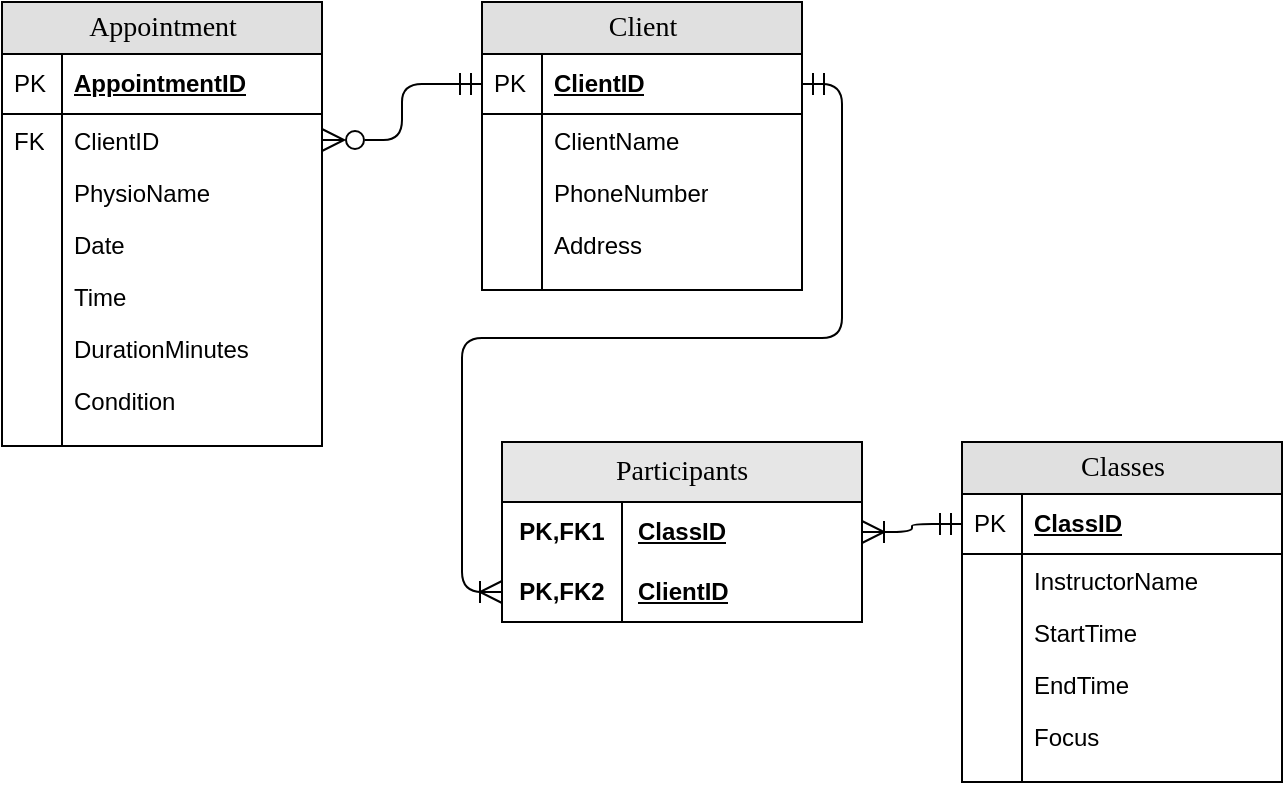 <mxfile version="25.0.1">
  <diagram name="Page-1" id="e56a1550-8fbb-45ad-956c-1786394a9013">
    <mxGraphModel dx="811" dy="1011" grid="1" gridSize="10" guides="1" tooltips="1" connect="1" arrows="1" fold="1" page="1" pageScale="1" pageWidth="1100" pageHeight="850" background="none" math="0" shadow="0">
      <root>
        <mxCell id="0" />
        <mxCell id="1" parent="0" />
        <mxCell id="2e49270ec7c68f3f-80" value="Appointment" style="swimlane;html=1;fontStyle=0;childLayout=stackLayout;horizontal=1;startSize=26;fillColor=#e0e0e0;horizontalStack=0;resizeParent=1;resizeLast=0;collapsible=1;marginBottom=0;swimlaneFillColor=#ffffff;align=center;rounded=0;shadow=0;comic=0;labelBackgroundColor=none;strokeWidth=1;fontFamily=Verdana;fontSize=14" parent="1" vertex="1">
          <mxGeometry x="410" y="190" width="160" height="222" as="geometry" />
        </mxCell>
        <mxCell id="2e49270ec7c68f3f-81" value="AppointmentID" style="shape=partialRectangle;top=0;left=0;right=0;bottom=1;html=1;align=left;verticalAlign=middle;fillColor=none;spacingLeft=34;spacingRight=4;whiteSpace=wrap;overflow=hidden;rotatable=0;points=[[0,0.5],[1,0.5]];portConstraint=eastwest;dropTarget=0;fontStyle=5;" parent="2e49270ec7c68f3f-80" vertex="1">
          <mxGeometry y="26" width="160" height="30" as="geometry" />
        </mxCell>
        <mxCell id="2e49270ec7c68f3f-82" value="PK" style="shape=partialRectangle;top=0;left=0;bottom=0;html=1;fillColor=none;align=left;verticalAlign=middle;spacingLeft=4;spacingRight=4;whiteSpace=wrap;overflow=hidden;rotatable=0;points=[];portConstraint=eastwest;part=1;" parent="2e49270ec7c68f3f-81" vertex="1" connectable="0">
          <mxGeometry width="30" height="30" as="geometry" />
        </mxCell>
        <mxCell id="2e49270ec7c68f3f-83" value="ClientID" style="shape=partialRectangle;top=0;left=0;right=0;bottom=0;html=1;align=left;verticalAlign=top;fillColor=none;spacingLeft=34;spacingRight=4;whiteSpace=wrap;overflow=hidden;rotatable=0;points=[[0,0.5],[1,0.5]];portConstraint=eastwest;dropTarget=0;" parent="2e49270ec7c68f3f-80" vertex="1">
          <mxGeometry y="56" width="160" height="26" as="geometry" />
        </mxCell>
        <mxCell id="2e49270ec7c68f3f-84" value="FK" style="shape=partialRectangle;top=0;left=0;bottom=0;html=1;fillColor=none;align=left;verticalAlign=top;spacingLeft=4;spacingRight=4;whiteSpace=wrap;overflow=hidden;rotatable=0;points=[];portConstraint=eastwest;part=1;" parent="2e49270ec7c68f3f-83" vertex="1" connectable="0">
          <mxGeometry width="30" height="26" as="geometry" />
        </mxCell>
        <mxCell id="2e49270ec7c68f3f-85" value="PhysioName" style="shape=partialRectangle;top=0;left=0;right=0;bottom=0;html=1;align=left;verticalAlign=top;fillColor=none;spacingLeft=34;spacingRight=4;whiteSpace=wrap;overflow=hidden;rotatable=0;points=[[0,0.5],[1,0.5]];portConstraint=eastwest;dropTarget=0;" parent="2e49270ec7c68f3f-80" vertex="1">
          <mxGeometry y="82" width="160" height="26" as="geometry" />
        </mxCell>
        <mxCell id="2e49270ec7c68f3f-86" value="" style="shape=partialRectangle;top=0;left=0;bottom=0;html=1;fillColor=none;align=left;verticalAlign=top;spacingLeft=4;spacingRight=4;whiteSpace=wrap;overflow=hidden;rotatable=0;points=[];portConstraint=eastwest;part=1;" parent="2e49270ec7c68f3f-85" vertex="1" connectable="0">
          <mxGeometry width="30" height="26" as="geometry" />
        </mxCell>
        <mxCell id="2e49270ec7c68f3f-87" value="Date" style="shape=partialRectangle;top=0;left=0;right=0;bottom=0;html=1;align=left;verticalAlign=top;fillColor=none;spacingLeft=34;spacingRight=4;whiteSpace=wrap;overflow=hidden;rotatable=0;points=[[0,0.5],[1,0.5]];portConstraint=eastwest;dropTarget=0;" parent="2e49270ec7c68f3f-80" vertex="1">
          <mxGeometry y="108" width="160" height="26" as="geometry" />
        </mxCell>
        <mxCell id="2e49270ec7c68f3f-88" value="" style="shape=partialRectangle;top=0;left=0;bottom=0;html=1;fillColor=none;align=left;verticalAlign=top;spacingLeft=4;spacingRight=4;whiteSpace=wrap;overflow=hidden;rotatable=0;points=[];portConstraint=eastwest;part=1;" parent="2e49270ec7c68f3f-87" vertex="1" connectable="0">
          <mxGeometry width="30" height="26" as="geometry" />
        </mxCell>
        <mxCell id="CxlJIcxB3vn0hz9vV7zO-1" value="Time" style="shape=partialRectangle;top=0;left=0;right=0;bottom=0;html=1;align=left;verticalAlign=top;fillColor=none;spacingLeft=34;spacingRight=4;whiteSpace=wrap;overflow=hidden;rotatable=0;points=[[0,0.5],[1,0.5]];portConstraint=eastwest;dropTarget=0;" parent="2e49270ec7c68f3f-80" vertex="1">
          <mxGeometry y="134" width="160" height="26" as="geometry" />
        </mxCell>
        <mxCell id="CxlJIcxB3vn0hz9vV7zO-2" value="" style="shape=partialRectangle;top=0;left=0;bottom=0;html=1;fillColor=none;align=left;verticalAlign=top;spacingLeft=4;spacingRight=4;whiteSpace=wrap;overflow=hidden;rotatable=0;points=[];portConstraint=eastwest;part=1;" parent="CxlJIcxB3vn0hz9vV7zO-1" vertex="1" connectable="0">
          <mxGeometry width="30" height="26" as="geometry" />
        </mxCell>
        <mxCell id="CxlJIcxB3vn0hz9vV7zO-3" value="DurationMinutes" style="shape=partialRectangle;top=0;left=0;right=0;bottom=0;html=1;align=left;verticalAlign=top;fillColor=none;spacingLeft=34;spacingRight=4;whiteSpace=wrap;overflow=hidden;rotatable=0;points=[[0,0.5],[1,0.5]];portConstraint=eastwest;dropTarget=0;" parent="2e49270ec7c68f3f-80" vertex="1">
          <mxGeometry y="160" width="160" height="26" as="geometry" />
        </mxCell>
        <mxCell id="CxlJIcxB3vn0hz9vV7zO-4" value="" style="shape=partialRectangle;top=0;left=0;bottom=0;html=1;fillColor=none;align=left;verticalAlign=top;spacingLeft=4;spacingRight=4;whiteSpace=wrap;overflow=hidden;rotatable=0;points=[];portConstraint=eastwest;part=1;" parent="CxlJIcxB3vn0hz9vV7zO-3" vertex="1" connectable="0">
          <mxGeometry width="30" height="26" as="geometry" />
        </mxCell>
        <mxCell id="CxlJIcxB3vn0hz9vV7zO-5" value="Condition" style="shape=partialRectangle;top=0;left=0;right=0;bottom=0;html=1;align=left;verticalAlign=top;fillColor=none;spacingLeft=34;spacingRight=4;whiteSpace=wrap;overflow=hidden;rotatable=0;points=[[0,0.5],[1,0.5]];portConstraint=eastwest;dropTarget=0;" parent="2e49270ec7c68f3f-80" vertex="1">
          <mxGeometry y="186" width="160" height="26" as="geometry" />
        </mxCell>
        <mxCell id="CxlJIcxB3vn0hz9vV7zO-6" value="" style="shape=partialRectangle;top=0;left=0;bottom=0;html=1;fillColor=none;align=left;verticalAlign=top;spacingLeft=4;spacingRight=4;whiteSpace=wrap;overflow=hidden;rotatable=0;points=[];portConstraint=eastwest;part=1;" parent="CxlJIcxB3vn0hz9vV7zO-5" vertex="1" connectable="0">
          <mxGeometry width="30" height="26" as="geometry" />
        </mxCell>
        <mxCell id="2e49270ec7c68f3f-89" value="" style="shape=partialRectangle;top=0;left=0;right=0;bottom=0;html=1;align=left;verticalAlign=top;fillColor=none;spacingLeft=34;spacingRight=4;whiteSpace=wrap;overflow=hidden;rotatable=0;points=[[0,0.5],[1,0.5]];portConstraint=eastwest;dropTarget=0;" parent="2e49270ec7c68f3f-80" vertex="1">
          <mxGeometry y="212" width="160" height="10" as="geometry" />
        </mxCell>
        <mxCell id="2e49270ec7c68f3f-90" value="" style="shape=partialRectangle;top=0;left=0;bottom=0;html=1;fillColor=none;align=left;verticalAlign=top;spacingLeft=4;spacingRight=4;whiteSpace=wrap;overflow=hidden;rotatable=0;points=[];portConstraint=eastwest;part=1;" parent="2e49270ec7c68f3f-89" vertex="1" connectable="0">
          <mxGeometry width="30" height="10" as="geometry" />
        </mxCell>
        <mxCell id="Kp7fkUHbCpX5brtycqRm-47" value="Client" style="swimlane;html=1;fontStyle=0;childLayout=stackLayout;horizontal=1;startSize=26;fillColor=#e0e0e0;horizontalStack=0;resizeParent=1;resizeLast=0;collapsible=1;marginBottom=0;swimlaneFillColor=#ffffff;align=center;rounded=0;shadow=0;comic=0;labelBackgroundColor=none;strokeWidth=1;fontFamily=Verdana;fontSize=14" parent="1" vertex="1">
          <mxGeometry x="650" y="190" width="160" height="144" as="geometry" />
        </mxCell>
        <mxCell id="Kp7fkUHbCpX5brtycqRm-48" value="ClientID" style="shape=partialRectangle;top=0;left=0;right=0;bottom=1;html=1;align=left;verticalAlign=middle;fillColor=none;spacingLeft=34;spacingRight=4;whiteSpace=wrap;overflow=hidden;rotatable=0;points=[[0,0.5],[1,0.5]];portConstraint=eastwest;dropTarget=0;fontStyle=5;" parent="Kp7fkUHbCpX5brtycqRm-47" vertex="1">
          <mxGeometry y="26" width="160" height="30" as="geometry" />
        </mxCell>
        <mxCell id="Kp7fkUHbCpX5brtycqRm-49" value="PK" style="shape=partialRectangle;top=0;left=0;bottom=0;html=1;fillColor=none;align=left;verticalAlign=middle;spacingLeft=4;spacingRight=4;whiteSpace=wrap;overflow=hidden;rotatable=0;points=[];portConstraint=eastwest;part=1;" parent="Kp7fkUHbCpX5brtycqRm-48" vertex="1" connectable="0">
          <mxGeometry width="30" height="30" as="geometry" />
        </mxCell>
        <mxCell id="Kp7fkUHbCpX5brtycqRm-50" value="ClientName" style="shape=partialRectangle;top=0;left=0;right=0;bottom=0;html=1;align=left;verticalAlign=top;fillColor=none;spacingLeft=34;spacingRight=4;whiteSpace=wrap;overflow=hidden;rotatable=0;points=[[0,0.5],[1,0.5]];portConstraint=eastwest;dropTarget=0;" parent="Kp7fkUHbCpX5brtycqRm-47" vertex="1">
          <mxGeometry y="56" width="160" height="26" as="geometry" />
        </mxCell>
        <mxCell id="Kp7fkUHbCpX5brtycqRm-51" value="" style="shape=partialRectangle;top=0;left=0;bottom=0;html=1;fillColor=none;align=left;verticalAlign=top;spacingLeft=4;spacingRight=4;whiteSpace=wrap;overflow=hidden;rotatable=0;points=[];portConstraint=eastwest;part=1;" parent="Kp7fkUHbCpX5brtycqRm-50" vertex="1" connectable="0">
          <mxGeometry width="30" height="26" as="geometry" />
        </mxCell>
        <mxCell id="Kp7fkUHbCpX5brtycqRm-52" value="PhoneNumber" style="shape=partialRectangle;top=0;left=0;right=0;bottom=0;html=1;align=left;verticalAlign=top;fillColor=none;spacingLeft=34;spacingRight=4;whiteSpace=wrap;overflow=hidden;rotatable=0;points=[[0,0.5],[1,0.5]];portConstraint=eastwest;dropTarget=0;" parent="Kp7fkUHbCpX5brtycqRm-47" vertex="1">
          <mxGeometry y="82" width="160" height="26" as="geometry" />
        </mxCell>
        <mxCell id="Kp7fkUHbCpX5brtycqRm-53" value="" style="shape=partialRectangle;top=0;left=0;bottom=0;html=1;fillColor=none;align=left;verticalAlign=top;spacingLeft=4;spacingRight=4;whiteSpace=wrap;overflow=hidden;rotatable=0;points=[];portConstraint=eastwest;part=1;" parent="Kp7fkUHbCpX5brtycqRm-52" vertex="1" connectable="0">
          <mxGeometry width="30" height="26" as="geometry" />
        </mxCell>
        <mxCell id="Kp7fkUHbCpX5brtycqRm-54" value="Address" style="shape=partialRectangle;top=0;left=0;right=0;bottom=0;html=1;align=left;verticalAlign=top;fillColor=none;spacingLeft=34;spacingRight=4;whiteSpace=wrap;overflow=hidden;rotatable=0;points=[[0,0.5],[1,0.5]];portConstraint=eastwest;dropTarget=0;" parent="Kp7fkUHbCpX5brtycqRm-47" vertex="1">
          <mxGeometry y="108" width="160" height="26" as="geometry" />
        </mxCell>
        <mxCell id="Kp7fkUHbCpX5brtycqRm-55" value="" style="shape=partialRectangle;top=0;left=0;bottom=0;html=1;fillColor=none;align=left;verticalAlign=top;spacingLeft=4;spacingRight=4;whiteSpace=wrap;overflow=hidden;rotatable=0;points=[];portConstraint=eastwest;part=1;" parent="Kp7fkUHbCpX5brtycqRm-54" vertex="1" connectable="0">
          <mxGeometry width="30" height="26" as="geometry" />
        </mxCell>
        <mxCell id="Kp7fkUHbCpX5brtycqRm-62" value="" style="shape=partialRectangle;top=0;left=0;right=0;bottom=0;html=1;align=left;verticalAlign=top;fillColor=none;spacingLeft=34;spacingRight=4;whiteSpace=wrap;overflow=hidden;rotatable=0;points=[[0,0.5],[1,0.5]];portConstraint=eastwest;dropTarget=0;" parent="Kp7fkUHbCpX5brtycqRm-47" vertex="1">
          <mxGeometry y="134" width="160" height="10" as="geometry" />
        </mxCell>
        <mxCell id="Kp7fkUHbCpX5brtycqRm-63" value="" style="shape=partialRectangle;top=0;left=0;bottom=0;html=1;fillColor=none;align=left;verticalAlign=top;spacingLeft=4;spacingRight=4;whiteSpace=wrap;overflow=hidden;rotatable=0;points=[];portConstraint=eastwest;part=1;" parent="Kp7fkUHbCpX5brtycqRm-62" vertex="1" connectable="0">
          <mxGeometry width="30" height="10" as="geometry" />
        </mxCell>
        <mxCell id="Kp7fkUHbCpX5brtycqRm-65" style="edgeStyle=orthogonalEdgeStyle;rounded=1;orthogonalLoop=1;jettySize=auto;html=1;exitX=1;exitY=0.5;exitDx=0;exitDy=0;entryX=0;entryY=0.5;entryDx=0;entryDy=0;endArrow=ERmandOne;endFill=0;startArrow=ERzeroToMany;startFill=0;strokeWidth=1;curved=0;strokeColor=default;endSize=9;startSize=9;" parent="1" source="2e49270ec7c68f3f-83" target="Kp7fkUHbCpX5brtycqRm-48" edge="1">
          <mxGeometry relative="1" as="geometry" />
        </mxCell>
        <mxCell id="ah_W9zE63tkx3aqiR0Es-1" value="Classes" style="swimlane;html=1;fontStyle=0;childLayout=stackLayout;horizontal=1;startSize=26;fillColor=#e0e0e0;horizontalStack=0;resizeParent=1;resizeLast=0;collapsible=1;marginBottom=0;swimlaneFillColor=#ffffff;align=center;rounded=0;shadow=0;comic=0;labelBackgroundColor=none;strokeWidth=1;fontFamily=Verdana;fontSize=14" vertex="1" parent="1">
          <mxGeometry x="890" y="410" width="160" height="170" as="geometry" />
        </mxCell>
        <mxCell id="ah_W9zE63tkx3aqiR0Es-2" value="ClassID" style="shape=partialRectangle;top=0;left=0;right=0;bottom=1;html=1;align=left;verticalAlign=middle;fillColor=none;spacingLeft=34;spacingRight=4;whiteSpace=wrap;overflow=hidden;rotatable=0;points=[[0,0.5],[1,0.5]];portConstraint=eastwest;dropTarget=0;fontStyle=5;" vertex="1" parent="ah_W9zE63tkx3aqiR0Es-1">
          <mxGeometry y="26" width="160" height="30" as="geometry" />
        </mxCell>
        <mxCell id="ah_W9zE63tkx3aqiR0Es-3" value="PK" style="shape=partialRectangle;top=0;left=0;bottom=0;html=1;fillColor=none;align=left;verticalAlign=middle;spacingLeft=4;spacingRight=4;whiteSpace=wrap;overflow=hidden;rotatable=0;points=[];portConstraint=eastwest;part=1;" vertex="1" connectable="0" parent="ah_W9zE63tkx3aqiR0Es-2">
          <mxGeometry width="30" height="30" as="geometry" />
        </mxCell>
        <mxCell id="ah_W9zE63tkx3aqiR0Es-4" value="InstructorName" style="shape=partialRectangle;top=0;left=0;right=0;bottom=0;html=1;align=left;verticalAlign=top;fillColor=none;spacingLeft=34;spacingRight=4;whiteSpace=wrap;overflow=hidden;rotatable=0;points=[[0,0.5],[1,0.5]];portConstraint=eastwest;dropTarget=0;" vertex="1" parent="ah_W9zE63tkx3aqiR0Es-1">
          <mxGeometry y="56" width="160" height="26" as="geometry" />
        </mxCell>
        <mxCell id="ah_W9zE63tkx3aqiR0Es-5" value="" style="shape=partialRectangle;top=0;left=0;bottom=0;html=1;fillColor=none;align=left;verticalAlign=top;spacingLeft=4;spacingRight=4;whiteSpace=wrap;overflow=hidden;rotatable=0;points=[];portConstraint=eastwest;part=1;" vertex="1" connectable="0" parent="ah_W9zE63tkx3aqiR0Es-4">
          <mxGeometry width="30" height="26" as="geometry" />
        </mxCell>
        <mxCell id="ah_W9zE63tkx3aqiR0Es-6" value="StartTime" style="shape=partialRectangle;top=0;left=0;right=0;bottom=0;html=1;align=left;verticalAlign=top;fillColor=none;spacingLeft=34;spacingRight=4;whiteSpace=wrap;overflow=hidden;rotatable=0;points=[[0,0.5],[1,0.5]];portConstraint=eastwest;dropTarget=0;" vertex="1" parent="ah_W9zE63tkx3aqiR0Es-1">
          <mxGeometry y="82" width="160" height="26" as="geometry" />
        </mxCell>
        <mxCell id="ah_W9zE63tkx3aqiR0Es-7" value="" style="shape=partialRectangle;top=0;left=0;bottom=0;html=1;fillColor=none;align=left;verticalAlign=top;spacingLeft=4;spacingRight=4;whiteSpace=wrap;overflow=hidden;rotatable=0;points=[];portConstraint=eastwest;part=1;" vertex="1" connectable="0" parent="ah_W9zE63tkx3aqiR0Es-6">
          <mxGeometry width="30" height="26" as="geometry" />
        </mxCell>
        <mxCell id="ah_W9zE63tkx3aqiR0Es-8" value="EndTime" style="shape=partialRectangle;top=0;left=0;right=0;bottom=0;html=1;align=left;verticalAlign=top;fillColor=none;spacingLeft=34;spacingRight=4;whiteSpace=wrap;overflow=hidden;rotatable=0;points=[[0,0.5],[1,0.5]];portConstraint=eastwest;dropTarget=0;" vertex="1" parent="ah_W9zE63tkx3aqiR0Es-1">
          <mxGeometry y="108" width="160" height="26" as="geometry" />
        </mxCell>
        <mxCell id="ah_W9zE63tkx3aqiR0Es-9" value="" style="shape=partialRectangle;top=0;left=0;bottom=0;html=1;fillColor=none;align=left;verticalAlign=top;spacingLeft=4;spacingRight=4;whiteSpace=wrap;overflow=hidden;rotatable=0;points=[];portConstraint=eastwest;part=1;" vertex="1" connectable="0" parent="ah_W9zE63tkx3aqiR0Es-8">
          <mxGeometry width="30" height="26" as="geometry" />
        </mxCell>
        <mxCell id="ah_W9zE63tkx3aqiR0Es-12" value="Focus" style="shape=partialRectangle;top=0;left=0;right=0;bottom=0;html=1;align=left;verticalAlign=top;fillColor=none;spacingLeft=34;spacingRight=4;whiteSpace=wrap;overflow=hidden;rotatable=0;points=[[0,0.5],[1,0.5]];portConstraint=eastwest;dropTarget=0;" vertex="1" parent="ah_W9zE63tkx3aqiR0Es-1">
          <mxGeometry y="134" width="160" height="26" as="geometry" />
        </mxCell>
        <mxCell id="ah_W9zE63tkx3aqiR0Es-13" value="" style="shape=partialRectangle;top=0;left=0;bottom=0;html=1;fillColor=none;align=left;verticalAlign=top;spacingLeft=4;spacingRight=4;whiteSpace=wrap;overflow=hidden;rotatable=0;points=[];portConstraint=eastwest;part=1;" vertex="1" connectable="0" parent="ah_W9zE63tkx3aqiR0Es-12">
          <mxGeometry width="30" height="26" as="geometry" />
        </mxCell>
        <mxCell id="ah_W9zE63tkx3aqiR0Es-10" value="" style="shape=partialRectangle;top=0;left=0;right=0;bottom=0;html=1;align=left;verticalAlign=top;fillColor=none;spacingLeft=34;spacingRight=4;whiteSpace=wrap;overflow=hidden;rotatable=0;points=[[0,0.5],[1,0.5]];portConstraint=eastwest;dropTarget=0;" vertex="1" parent="ah_W9zE63tkx3aqiR0Es-1">
          <mxGeometry y="160" width="160" height="10" as="geometry" />
        </mxCell>
        <mxCell id="ah_W9zE63tkx3aqiR0Es-11" value="" style="shape=partialRectangle;top=0;left=0;bottom=0;html=1;fillColor=none;align=left;verticalAlign=top;spacingLeft=4;spacingRight=4;whiteSpace=wrap;overflow=hidden;rotatable=0;points=[];portConstraint=eastwest;part=1;" vertex="1" connectable="0" parent="ah_W9zE63tkx3aqiR0Es-10">
          <mxGeometry width="30" height="10" as="geometry" />
        </mxCell>
        <mxCell id="ah_W9zE63tkx3aqiR0Es-27" value="&lt;font face=&quot;Verdana&quot; style=&quot;font-size: 14px; font-weight: normal;&quot;&gt;Participants&lt;/font&gt;" style="shape=table;startSize=30;container=1;collapsible=1;childLayout=tableLayout;fixedRows=1;rowLines=0;fontStyle=1;align=center;resizeLast=1;html=1;whiteSpace=wrap;fillColor=#e6e6e6;fillStyle=auto;" vertex="1" parent="1">
          <mxGeometry x="660" y="410" width="180" height="90" as="geometry" />
        </mxCell>
        <mxCell id="ah_W9zE63tkx3aqiR0Es-28" value="" style="shape=tableRow;horizontal=0;startSize=0;swimlaneHead=0;swimlaneBody=0;fillColor=none;collapsible=0;dropTarget=0;points=[[0,0.5],[1,0.5]];portConstraint=eastwest;top=0;left=0;right=0;bottom=0;html=1;" vertex="1" parent="ah_W9zE63tkx3aqiR0Es-27">
          <mxGeometry y="30" width="180" height="30" as="geometry" />
        </mxCell>
        <mxCell id="ah_W9zE63tkx3aqiR0Es-29" value="PK,FK1" style="shape=partialRectangle;connectable=0;fillColor=none;top=0;left=0;bottom=0;right=0;fontStyle=1;overflow=hidden;html=1;whiteSpace=wrap;" vertex="1" parent="ah_W9zE63tkx3aqiR0Es-28">
          <mxGeometry width="60" height="30" as="geometry">
            <mxRectangle width="60" height="30" as="alternateBounds" />
          </mxGeometry>
        </mxCell>
        <mxCell id="ah_W9zE63tkx3aqiR0Es-30" value="ClassID" style="shape=partialRectangle;connectable=0;fillColor=none;top=0;left=0;bottom=0;right=0;align=left;spacingLeft=6;fontStyle=5;overflow=hidden;html=1;whiteSpace=wrap;" vertex="1" parent="ah_W9zE63tkx3aqiR0Es-28">
          <mxGeometry x="60" width="120" height="30" as="geometry">
            <mxRectangle width="120" height="30" as="alternateBounds" />
          </mxGeometry>
        </mxCell>
        <mxCell id="ah_W9zE63tkx3aqiR0Es-31" value="" style="shape=tableRow;horizontal=0;startSize=0;swimlaneHead=0;swimlaneBody=0;fillColor=none;collapsible=0;dropTarget=0;points=[[0,0.5],[1,0.5]];portConstraint=eastwest;top=0;left=0;right=0;bottom=1;html=1;" vertex="1" parent="ah_W9zE63tkx3aqiR0Es-27">
          <mxGeometry y="60" width="180" height="30" as="geometry" />
        </mxCell>
        <mxCell id="ah_W9zE63tkx3aqiR0Es-32" value="PK,FK2" style="shape=partialRectangle;connectable=0;fillColor=none;top=0;left=0;bottom=0;right=0;fontStyle=1;overflow=hidden;html=1;whiteSpace=wrap;" vertex="1" parent="ah_W9zE63tkx3aqiR0Es-31">
          <mxGeometry width="60" height="30" as="geometry">
            <mxRectangle width="60" height="30" as="alternateBounds" />
          </mxGeometry>
        </mxCell>
        <mxCell id="ah_W9zE63tkx3aqiR0Es-33" value="ClientID" style="shape=partialRectangle;connectable=0;fillColor=none;top=0;left=0;bottom=0;right=0;align=left;spacingLeft=6;fontStyle=5;overflow=hidden;html=1;whiteSpace=wrap;" vertex="1" parent="ah_W9zE63tkx3aqiR0Es-31">
          <mxGeometry x="60" width="120" height="30" as="geometry">
            <mxRectangle width="120" height="30" as="alternateBounds" />
          </mxGeometry>
        </mxCell>
        <mxCell id="ah_W9zE63tkx3aqiR0Es-40" style="edgeStyle=orthogonalEdgeStyle;rounded=1;orthogonalLoop=1;jettySize=auto;html=1;exitX=1;exitY=0.5;exitDx=0;exitDy=0;entryX=0;entryY=0.5;entryDx=0;entryDy=0;startArrow=ERmandOne;startFill=0;endArrow=ERoneToMany;endFill=0;endSize=9;startSize=9;curved=0;" edge="1" parent="1" source="Kp7fkUHbCpX5brtycqRm-48" target="ah_W9zE63tkx3aqiR0Es-31">
          <mxGeometry relative="1" as="geometry" />
        </mxCell>
        <mxCell id="ah_W9zE63tkx3aqiR0Es-41" style="edgeStyle=orthogonalEdgeStyle;rounded=1;orthogonalLoop=1;jettySize=auto;html=1;exitX=1;exitY=0.5;exitDx=0;exitDy=0;entryX=0;entryY=0.5;entryDx=0;entryDy=0;startArrow=ERoneToMany;startFill=0;endArrow=ERmandOne;endFill=0;endSize=9;startSize=9;curved=0;" edge="1" parent="1" source="ah_W9zE63tkx3aqiR0Es-28" target="ah_W9zE63tkx3aqiR0Es-2">
          <mxGeometry relative="1" as="geometry" />
        </mxCell>
      </root>
    </mxGraphModel>
  </diagram>
</mxfile>
